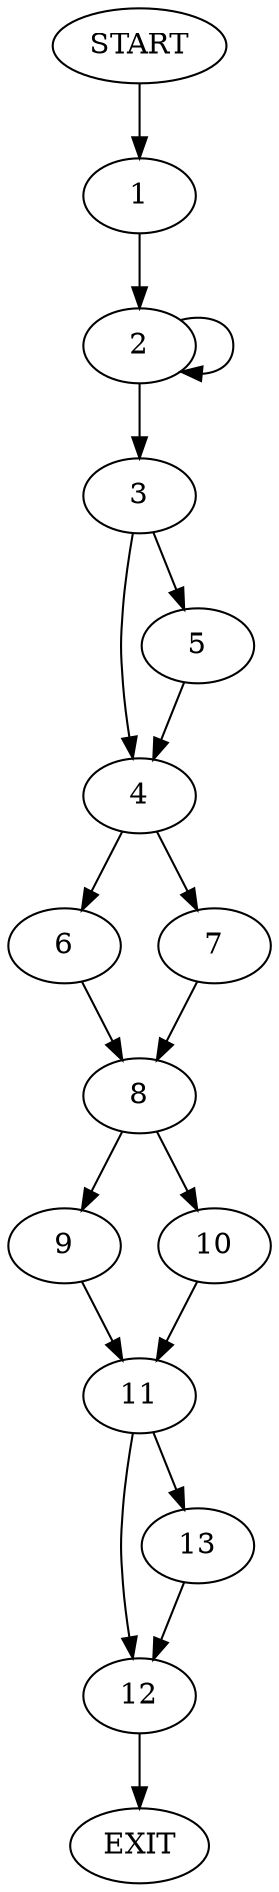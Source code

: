 digraph {
0 [label="START"]
14 [label="EXIT"]
0 -> 1
1 -> 2
2 -> 2
2 -> 3
3 -> 4
3 -> 5
4 -> 6
4 -> 7
5 -> 4
7 -> 8
6 -> 8
8 -> 9
8 -> 10
10 -> 11
9 -> 11
11 -> 12
11 -> 13
13 -> 12
12 -> 14
}
